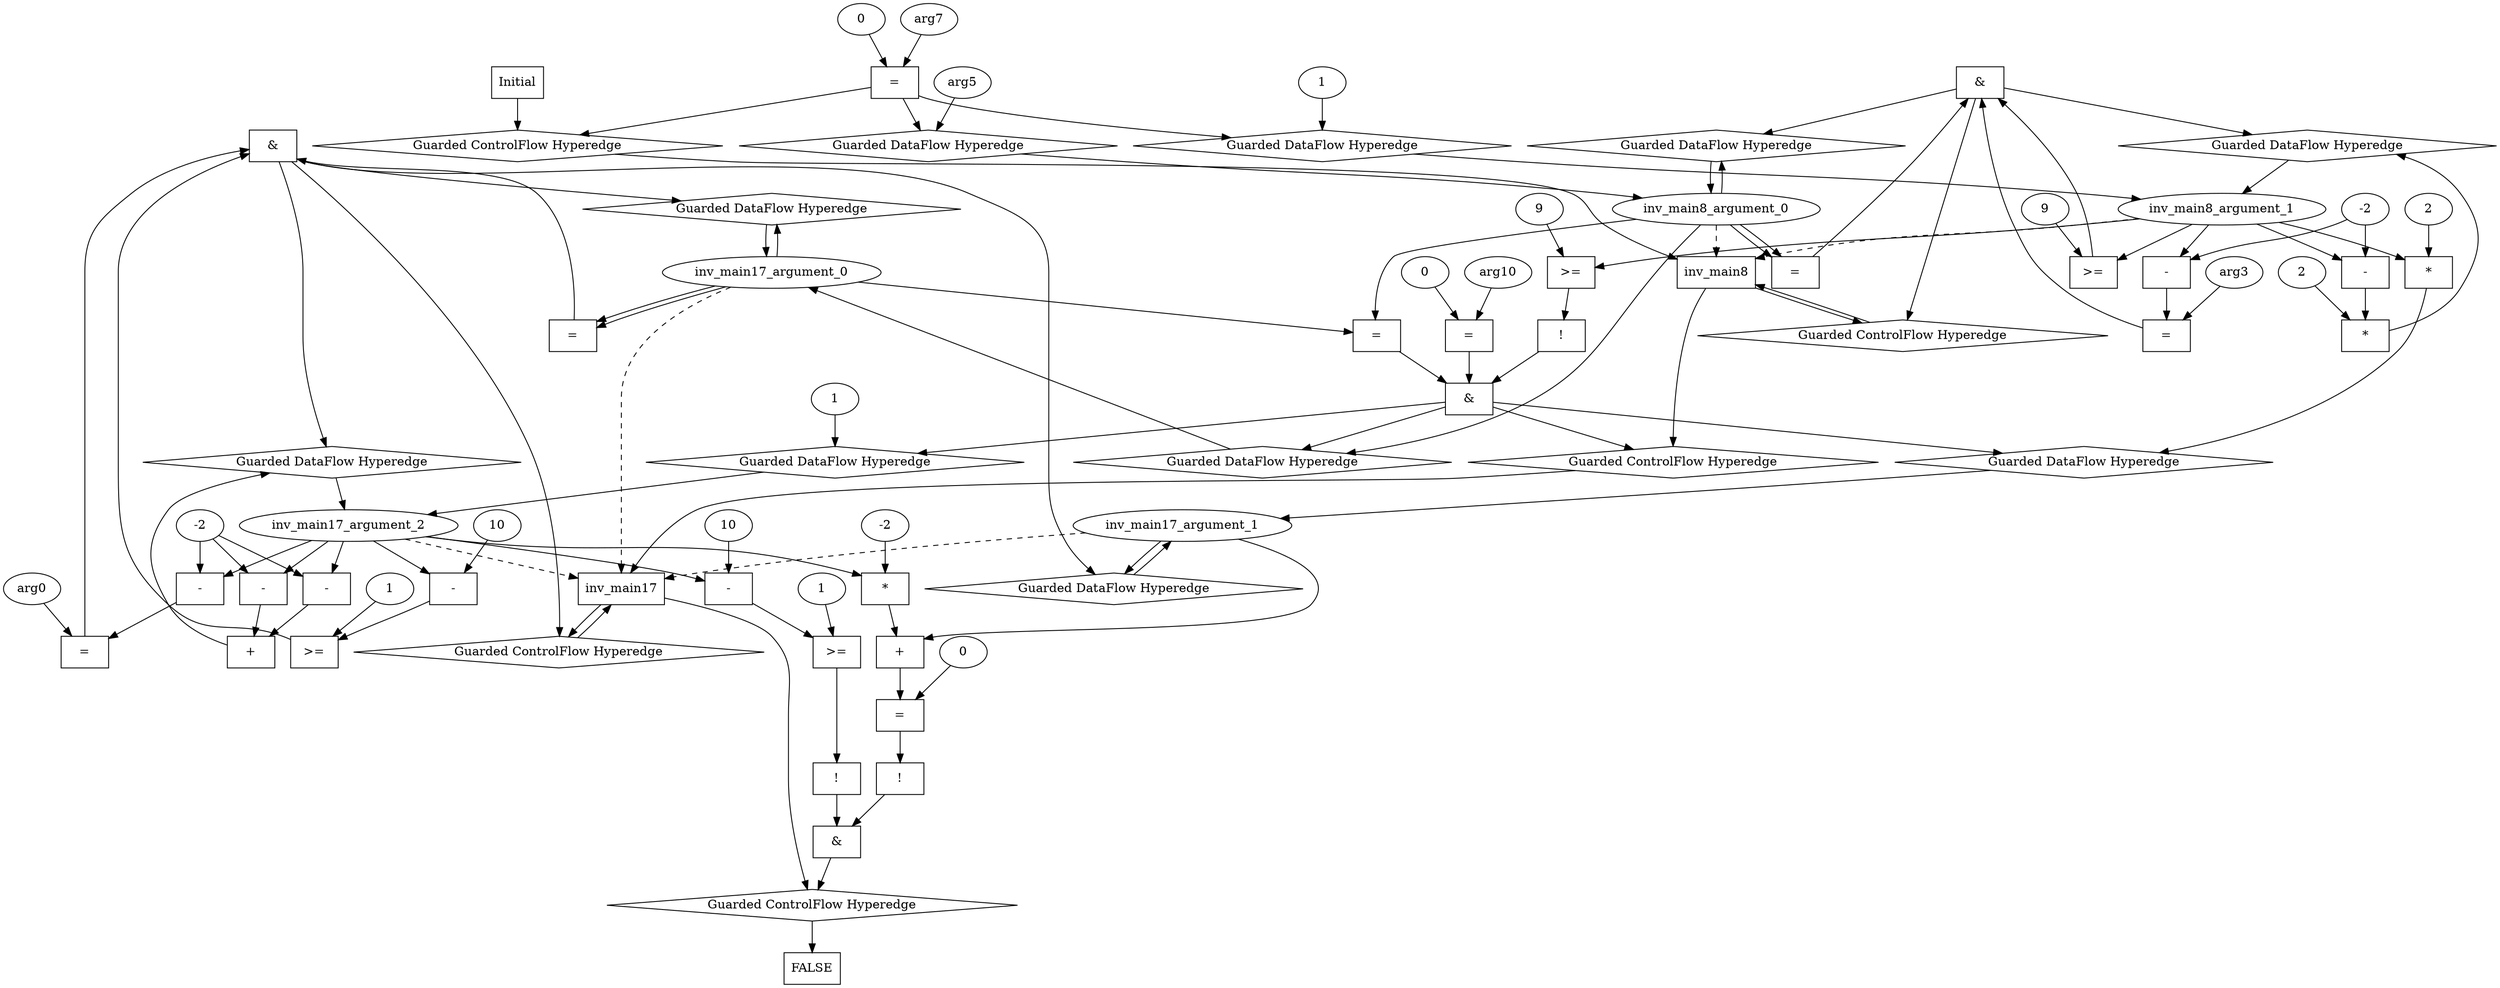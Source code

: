 digraph dag {
inv_main17 [label="inv_main17" shape="rect"];
inv_main8 [label="inv_main8" shape="rect"];
FALSE [label="FALSE" shape="rect"];
Initial [label="Initial" shape="rect"];
ControlFowHyperEdge_0 [label="Guarded ControlFlow Hyperedge" shape="diamond"];
inv_main17 -> ControlFowHyperEdge_0[label=""]
ControlFowHyperEdge_0 -> inv_main17[label=""]
ControlFowHyperEdge_1 [label="Guarded ControlFlow Hyperedge" shape="diamond"];
inv_main8 -> ControlFowHyperEdge_1[label=""]
ControlFowHyperEdge_1 -> inv_main8[label=""]
ControlFowHyperEdge_2 [label="Guarded ControlFlow Hyperedge" shape="diamond"];
Initial -> ControlFowHyperEdge_2[label=""]
ControlFowHyperEdge_2 -> inv_main8[label=""]
ControlFowHyperEdge_3 [label="Guarded ControlFlow Hyperedge" shape="diamond"];
inv_main8 -> ControlFowHyperEdge_3[label=""]
ControlFowHyperEdge_3 -> inv_main17[label=""]
ControlFowHyperEdge_4 [label="Guarded ControlFlow Hyperedge" shape="diamond"];
inv_main17 -> ControlFowHyperEdge_4[label=""]
ControlFowHyperEdge_4 -> FALSE[label=""]
inv_main17_argument_0 [label="inv_main17_argument_0" shape="oval"];
inv_main17_argument_0 -> inv_main17[label="" style="dashed"]
inv_main17_argument_1 [label="inv_main17_argument_1" shape="oval"];
inv_main17_argument_1 -> inv_main17[label="" style="dashed"]
inv_main17_argument_2 [label="inv_main17_argument_2" shape="oval"];
inv_main17_argument_2 -> inv_main17[label="" style="dashed"]
inv_main8_argument_0 [label="inv_main8_argument_0" shape="oval"];
inv_main8_argument_0 -> inv_main8[label="" style="dashed"]
inv_main8_argument_1 [label="inv_main8_argument_1" shape="oval"];
inv_main8_argument_1 -> inv_main8[label="" style="dashed"]

xxxinv_main17___inv_main17_0xxx_and [label="&" shape="rect"];
xxxinv_main17___inv_main17_0xxxguard_0_node_0 [label=">=" shape="rect"];
xxxinv_main17___inv_main17_0xxxguard_0_node_1 [label="-" shape="rect"];
xxxinv_main17___inv_main17_0xxxguard_0_node_2 [label="10"];
xxxinv_main17___inv_main17_0xxxguard_0_node_4 [label="1"];
xxxinv_main17___inv_main17_0xxxguard_0_node_1->xxxinv_main17___inv_main17_0xxxguard_0_node_0
xxxinv_main17___inv_main17_0xxxguard_0_node_4->xxxinv_main17___inv_main17_0xxxguard_0_node_0
xxxinv_main17___inv_main17_0xxxguard_0_node_2->xxxinv_main17___inv_main17_0xxxguard_0_node_1
inv_main17_argument_2->xxxinv_main17___inv_main17_0xxxguard_0_node_1

xxxinv_main17___inv_main17_0xxxguard_0_node_0->xxxinv_main17___inv_main17_0xxx_and [label=""];
xxxinv_main17___inv_main17_0xxxguard1_node_0 [label="=" shape="rect"];
xxxinv_main17___inv_main17_0xxxguard1_node_1 [label="-" shape="rect"];
xxxinv_main17___inv_main17_0xxxguard1_node_4 [label="arg0"];
xxxinv_main17___inv_main17_0xxxguard1_node_1->xxxinv_main17___inv_main17_0xxxguard1_node_0
xxxinv_main17___inv_main17_0xxxguard1_node_4->xxxinv_main17___inv_main17_0xxxguard1_node_0
inv_main17_argument_2->xxxinv_main17___inv_main17_0xxxguard1_node_1
xxxinv_main17___inv_main17_0xxxdataFlow_0_node_3->xxxinv_main17___inv_main17_0xxxguard1_node_1

xxxinv_main17___inv_main17_0xxxguard1_node_0->xxxinv_main17___inv_main17_0xxx_and [label=""];
xxxinv_main17___inv_main17_0xxxguard2_node_0 [label="=" shape="rect"];
inv_main17_argument_0->xxxinv_main17___inv_main17_0xxxguard2_node_0
inv_main17_argument_0->xxxinv_main17___inv_main17_0xxxguard2_node_0

xxxinv_main17___inv_main17_0xxxguard2_node_0->xxxinv_main17___inv_main17_0xxx_and [label=""];
xxxinv_main17___inv_main17_0xxx_and->ControlFowHyperEdge_0 [label=""];
xxxinv_main17___inv_main17_0xxxdataFlow_0_node_0 [label="+" shape="rect"];
xxxinv_main17___inv_main17_0xxxdataFlow_0_node_1 [label="-" shape="rect"];
xxxinv_main17___inv_main17_0xxxdataFlow_0_node_3 [label="-2"];
xxxinv_main17___inv_main17_0xxxdataFlow_0_node_4 [label="-" shape="rect"];
xxxinv_main17___inv_main17_0xxxdataFlow_0_node_1->xxxinv_main17___inv_main17_0xxxdataFlow_0_node_0
xxxinv_main17___inv_main17_0xxxdataFlow_0_node_4->xxxinv_main17___inv_main17_0xxxdataFlow_0_node_0
inv_main17_argument_2->xxxinv_main17___inv_main17_0xxxdataFlow_0_node_1
xxxinv_main17___inv_main17_0xxxdataFlow_0_node_3->xxxinv_main17___inv_main17_0xxxdataFlow_0_node_1
inv_main17_argument_2->xxxinv_main17___inv_main17_0xxxdataFlow_0_node_4
xxxinv_main17___inv_main17_0xxxdataFlow_0_node_3->xxxinv_main17___inv_main17_0xxxdataFlow_0_node_4

xxxinv_main17___inv_main17_0xxxdataFlow_0_node_0->DataFowHyperEdge_0_inv_main17_argument_2 [label=""];
xxxinv_main8___inv_main8_1xxx_and [label="&" shape="rect"];
xxxinv_main8___inv_main8_1xxxguard_0_node_0 [label=">=" shape="rect"];
xxxinv_main8___inv_main8_1xxxguard_0_node_1 [label="9"];
xxxinv_main8___inv_main8_1xxxguard_0_node_1->xxxinv_main8___inv_main8_1xxxguard_0_node_0
inv_main8_argument_1->xxxinv_main8___inv_main8_1xxxguard_0_node_0

xxxinv_main8___inv_main8_1xxxguard_0_node_0->xxxinv_main8___inv_main8_1xxx_and [label=""];
xxxinv_main8___inv_main8_1xxxguard1_node_0 [label="=" shape="rect"];
xxxinv_main8___inv_main8_1xxxguard1_node_1 [label="-" shape="rect"];
xxxinv_main8___inv_main8_1xxxguard1_node_4 [label="arg3"];
xxxinv_main8___inv_main8_1xxxguard1_node_1->xxxinv_main8___inv_main8_1xxxguard1_node_0
xxxinv_main8___inv_main8_1xxxguard1_node_4->xxxinv_main8___inv_main8_1xxxguard1_node_0
inv_main8_argument_1->xxxinv_main8___inv_main8_1xxxguard1_node_1
xxxinv_main8___inv_main8_1xxxdataFlow_0_node_4->xxxinv_main8___inv_main8_1xxxguard1_node_1

xxxinv_main8___inv_main8_1xxxguard1_node_0->xxxinv_main8___inv_main8_1xxx_and [label=""];
xxxinv_main8___inv_main8_1xxxguard2_node_0 [label="=" shape="rect"];
inv_main8_argument_0->xxxinv_main8___inv_main8_1xxxguard2_node_0
inv_main8_argument_0->xxxinv_main8___inv_main8_1xxxguard2_node_0

xxxinv_main8___inv_main8_1xxxguard2_node_0->xxxinv_main8___inv_main8_1xxx_and [label=""];
xxxinv_main8___inv_main8_1xxx_and->ControlFowHyperEdge_1 [label=""];
xxxinv_main8___inv_main8_1xxxdataFlow_0_node_0 [label="*" shape="rect"];
xxxinv_main8___inv_main8_1xxxdataFlow_0_node_1 [label="2"];
xxxinv_main8___inv_main8_1xxxdataFlow_0_node_2 [label="-" shape="rect"];
xxxinv_main8___inv_main8_1xxxdataFlow_0_node_4 [label="-2"];
xxxinv_main8___inv_main8_1xxxdataFlow_0_node_1->xxxinv_main8___inv_main8_1xxxdataFlow_0_node_0
xxxinv_main8___inv_main8_1xxxdataFlow_0_node_2->xxxinv_main8___inv_main8_1xxxdataFlow_0_node_0
inv_main8_argument_1->xxxinv_main8___inv_main8_1xxxdataFlow_0_node_2
xxxinv_main8___inv_main8_1xxxdataFlow_0_node_4->xxxinv_main8___inv_main8_1xxxdataFlow_0_node_2

xxxinv_main8___inv_main8_1xxxdataFlow_0_node_0->DataFowHyperEdge_1_inv_main8_argument_1 [label=""];
xxxinv_main8___Initial_2xxxguard_0_node_0 [label="=" shape="rect"];
xxxinv_main8___Initial_2xxxguard_0_node_1 [label="0"];
xxxinv_main8___Initial_2xxxguard_0_node_2 [label="arg7"];
xxxinv_main8___Initial_2xxxguard_0_node_1->xxxinv_main8___Initial_2xxxguard_0_node_0
xxxinv_main8___Initial_2xxxguard_0_node_2->xxxinv_main8___Initial_2xxxguard_0_node_0

xxxinv_main8___Initial_2xxxguard_0_node_0->ControlFowHyperEdge_2 [label=""];
xxxinv_main8___Initial_2xxxdataFlow_0_node_0 [label="arg5"];

xxxinv_main8___Initial_2xxxdataFlow_0_node_0->DataFowHyperEdge_2_inv_main8_argument_0 [label=""];
xxxinv_main8___Initial_2xxxdataFlow1_node_0 [label="1"];

xxxinv_main8___Initial_2xxxdataFlow1_node_0->DataFowHyperEdge_2_inv_main8_argument_1 [label=""];
xxxinv_main17___inv_main8_3xxx_and [label="&" shape="rect"];
xxxinv_main17___inv_main8_3xxxguard_0_node_0 [label="!" shape="rect"];
xxxinv_main17___inv_main8_3xxxguard_0_node_1 [label=">=" shape="rect"];
xxxinv_main17___inv_main8_3xxxguard_0_node_2 [label="9"];
xxxinv_main17___inv_main8_3xxxguard_0_node_1->xxxinv_main17___inv_main8_3xxxguard_0_node_0
xxxinv_main17___inv_main8_3xxxguard_0_node_2->xxxinv_main17___inv_main8_3xxxguard_0_node_1
inv_main8_argument_1->xxxinv_main17___inv_main8_3xxxguard_0_node_1

xxxinv_main17___inv_main8_3xxxguard_0_node_0->xxxinv_main17___inv_main8_3xxx_and [label=""];
xxxinv_main17___inv_main8_3xxxguard1_node_0 [label="=" shape="rect"];
inv_main17_argument_0->xxxinv_main17___inv_main8_3xxxguard1_node_0
inv_main8_argument_0->xxxinv_main17___inv_main8_3xxxguard1_node_0

xxxinv_main17___inv_main8_3xxxguard1_node_0->xxxinv_main17___inv_main8_3xxx_and [label=""];
xxxinv_main17___inv_main8_3xxxguard2_node_0 [label="=" shape="rect"];
xxxinv_main17___inv_main8_3xxxguard2_node_1 [label="0"];
xxxinv_main17___inv_main8_3xxxguard2_node_2 [label="arg10"];
xxxinv_main17___inv_main8_3xxxguard2_node_1->xxxinv_main17___inv_main8_3xxxguard2_node_0
xxxinv_main17___inv_main8_3xxxguard2_node_2->xxxinv_main17___inv_main8_3xxxguard2_node_0

xxxinv_main17___inv_main8_3xxxguard2_node_0->xxxinv_main17___inv_main8_3xxx_and [label=""];
xxxinv_main17___inv_main8_3xxx_and->ControlFowHyperEdge_3 [label=""];

inv_main8_argument_0->DataFowHyperEdge_3_inv_main17_argument_0 [label=""];
xxxinv_main17___inv_main8_3xxxdataFlow1_node_0 [label="*" shape="rect"];
xxxinv_main17___inv_main8_3xxxdataFlow1_node_1 [label="2"];
xxxinv_main17___inv_main8_3xxxdataFlow1_node_1->xxxinv_main17___inv_main8_3xxxdataFlow1_node_0
inv_main8_argument_1->xxxinv_main17___inv_main8_3xxxdataFlow1_node_0

xxxinv_main17___inv_main8_3xxxdataFlow1_node_0->DataFowHyperEdge_3_inv_main17_argument_1 [label=""];
xxxinv_main17___inv_main8_3xxxdataFlow2_node_0 [label="1"];

xxxinv_main17___inv_main8_3xxxdataFlow2_node_0->DataFowHyperEdge_3_inv_main17_argument_2 [label=""];
xxxFALSE___inv_main17_4xxx_and [label="&" shape="rect"];
xxxFALSE___inv_main17_4xxxguard_0_node_0 [label="!" shape="rect"];
xxxFALSE___inv_main17_4xxxguard_0_node_1 [label="=" shape="rect"];
xxxFALSE___inv_main17_4xxxguard_0_node_2 [label="+" shape="rect"];
xxxFALSE___inv_main17_4xxxguard_0_node_4 [label="*" shape="rect"];
xxxFALSE___inv_main17_4xxxguard_0_node_5 [label="-2"];
xxxFALSE___inv_main17_4xxxguard_0_node_7 [label="0"];
xxxFALSE___inv_main17_4xxxguard_0_node_1->xxxFALSE___inv_main17_4xxxguard_0_node_0
xxxFALSE___inv_main17_4xxxguard_0_node_2->xxxFALSE___inv_main17_4xxxguard_0_node_1
xxxFALSE___inv_main17_4xxxguard_0_node_7->xxxFALSE___inv_main17_4xxxguard_0_node_1
inv_main17_argument_1->xxxFALSE___inv_main17_4xxxguard_0_node_2
xxxFALSE___inv_main17_4xxxguard_0_node_4->xxxFALSE___inv_main17_4xxxguard_0_node_2
inv_main17_argument_2->xxxFALSE___inv_main17_4xxxguard_0_node_4
xxxFALSE___inv_main17_4xxxguard_0_node_5->xxxFALSE___inv_main17_4xxxguard_0_node_4

xxxFALSE___inv_main17_4xxxguard_0_node_0->xxxFALSE___inv_main17_4xxx_and [label=""];
xxxFALSE___inv_main17_4xxxguard1_node_0 [label="!" shape="rect"];
xxxFALSE___inv_main17_4xxxguard1_node_1 [label=">=" shape="rect"];
xxxFALSE___inv_main17_4xxxguard1_node_2 [label="-" shape="rect"];
xxxFALSE___inv_main17_4xxxguard1_node_3 [label="10"];
xxxFALSE___inv_main17_4xxxguard1_node_5 [label="1"];
xxxFALSE___inv_main17_4xxxguard1_node_1->xxxFALSE___inv_main17_4xxxguard1_node_0
xxxFALSE___inv_main17_4xxxguard1_node_2->xxxFALSE___inv_main17_4xxxguard1_node_1
xxxFALSE___inv_main17_4xxxguard1_node_5->xxxFALSE___inv_main17_4xxxguard1_node_1
xxxFALSE___inv_main17_4xxxguard1_node_3->xxxFALSE___inv_main17_4xxxguard1_node_2
inv_main17_argument_2->xxxFALSE___inv_main17_4xxxguard1_node_2

xxxFALSE___inv_main17_4xxxguard1_node_0->xxxFALSE___inv_main17_4xxx_and [label=""];
xxxFALSE___inv_main17_4xxx_and->ControlFowHyperEdge_4 [label=""];
DataFowHyperEdge_0_inv_main17_argument_0 [label="Guarded DataFlow Hyperedge" shape="diamond"];
DataFowHyperEdge_0_inv_main17_argument_0 -> inv_main17_argument_0[label=""]
xxxinv_main17___inv_main17_0xxx_and -> DataFowHyperEdge_0_inv_main17_argument_0[label=""]
DataFowHyperEdge_0_inv_main17_argument_1 [label="Guarded DataFlow Hyperedge" shape="diamond"];
DataFowHyperEdge_0_inv_main17_argument_1 -> inv_main17_argument_1[label=""]
xxxinv_main17___inv_main17_0xxx_and -> DataFowHyperEdge_0_inv_main17_argument_1[label=""]
DataFowHyperEdge_0_inv_main17_argument_2 [label="Guarded DataFlow Hyperedge" shape="diamond"];
DataFowHyperEdge_0_inv_main17_argument_2 -> inv_main17_argument_2[label=""]
xxxinv_main17___inv_main17_0xxx_and -> DataFowHyperEdge_0_inv_main17_argument_2[label=""]
DataFowHyperEdge_1_inv_main8_argument_0 [label="Guarded DataFlow Hyperedge" shape="diamond"];
DataFowHyperEdge_1_inv_main8_argument_0 -> inv_main8_argument_0[label=""]
xxxinv_main8___inv_main8_1xxx_and -> DataFowHyperEdge_1_inv_main8_argument_0[label=""]
DataFowHyperEdge_1_inv_main8_argument_1 [label="Guarded DataFlow Hyperedge" shape="diamond"];
DataFowHyperEdge_1_inv_main8_argument_1 -> inv_main8_argument_1[label=""]
xxxinv_main8___inv_main8_1xxx_and -> DataFowHyperEdge_1_inv_main8_argument_1[label=""]
DataFowHyperEdge_2_inv_main8_argument_0 [label="Guarded DataFlow Hyperedge" shape="diamond"];
DataFowHyperEdge_2_inv_main8_argument_0 -> inv_main8_argument_0[label=""]
xxxinv_main8___Initial_2xxxguard_0_node_0 -> DataFowHyperEdge_2_inv_main8_argument_0[label=""]
DataFowHyperEdge_2_inv_main8_argument_1 [label="Guarded DataFlow Hyperedge" shape="diamond"];
DataFowHyperEdge_2_inv_main8_argument_1 -> inv_main8_argument_1[label=""]
xxxinv_main8___Initial_2xxxguard_0_node_0 -> DataFowHyperEdge_2_inv_main8_argument_1[label=""]
DataFowHyperEdge_3_inv_main17_argument_0 [label="Guarded DataFlow Hyperedge" shape="diamond"];
DataFowHyperEdge_3_inv_main17_argument_0 -> inv_main17_argument_0[label=""]
xxxinv_main17___inv_main8_3xxx_and -> DataFowHyperEdge_3_inv_main17_argument_0[label=""]
DataFowHyperEdge_3_inv_main17_argument_1 [label="Guarded DataFlow Hyperedge" shape="diamond"];
DataFowHyperEdge_3_inv_main17_argument_1 -> inv_main17_argument_1[label=""]
xxxinv_main17___inv_main8_3xxx_and -> DataFowHyperEdge_3_inv_main17_argument_1[label=""]
DataFowHyperEdge_3_inv_main17_argument_2 [label="Guarded DataFlow Hyperedge" shape="diamond"];
DataFowHyperEdge_3_inv_main17_argument_2 -> inv_main17_argument_2[label=""]
xxxinv_main17___inv_main8_3xxx_and -> DataFowHyperEdge_3_inv_main17_argument_2[label=""]
inv_main17_argument_0 -> DataFowHyperEdge_0_inv_main17_argument_0[label=""]
inv_main17_argument_1 -> DataFowHyperEdge_0_inv_main17_argument_1[label=""]
inv_main8_argument_0 -> DataFowHyperEdge_1_inv_main8_argument_0[label=""]
}
